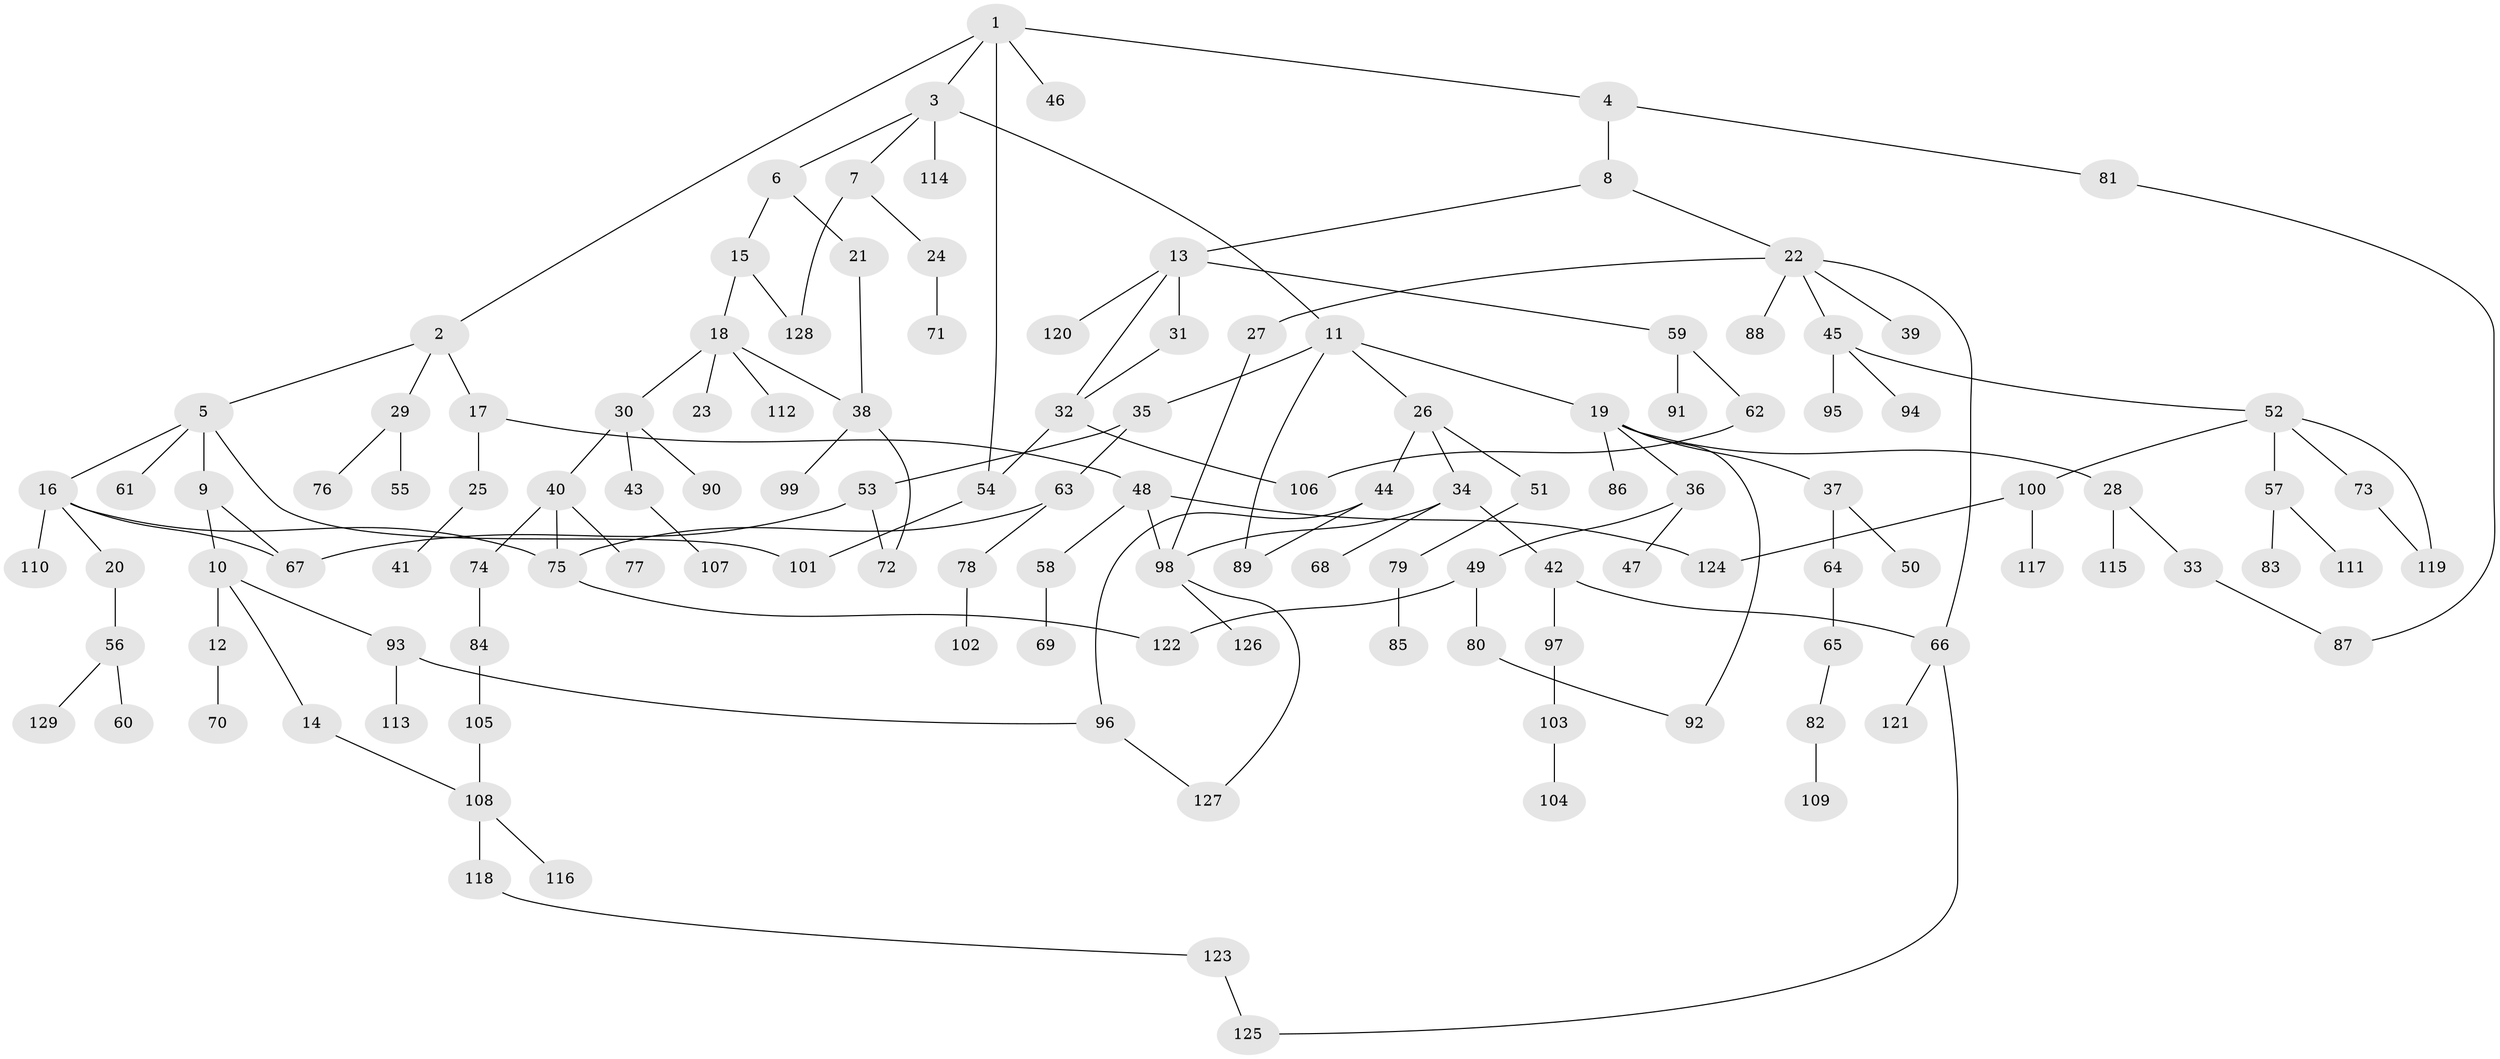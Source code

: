 // Generated by graph-tools (version 1.1) at 2025/13/03/09/25 04:13:28]
// undirected, 129 vertices, 152 edges
graph export_dot {
graph [start="1"]
  node [color=gray90,style=filled];
  1;
  2;
  3;
  4;
  5;
  6;
  7;
  8;
  9;
  10;
  11;
  12;
  13;
  14;
  15;
  16;
  17;
  18;
  19;
  20;
  21;
  22;
  23;
  24;
  25;
  26;
  27;
  28;
  29;
  30;
  31;
  32;
  33;
  34;
  35;
  36;
  37;
  38;
  39;
  40;
  41;
  42;
  43;
  44;
  45;
  46;
  47;
  48;
  49;
  50;
  51;
  52;
  53;
  54;
  55;
  56;
  57;
  58;
  59;
  60;
  61;
  62;
  63;
  64;
  65;
  66;
  67;
  68;
  69;
  70;
  71;
  72;
  73;
  74;
  75;
  76;
  77;
  78;
  79;
  80;
  81;
  82;
  83;
  84;
  85;
  86;
  87;
  88;
  89;
  90;
  91;
  92;
  93;
  94;
  95;
  96;
  97;
  98;
  99;
  100;
  101;
  102;
  103;
  104;
  105;
  106;
  107;
  108;
  109;
  110;
  111;
  112;
  113;
  114;
  115;
  116;
  117;
  118;
  119;
  120;
  121;
  122;
  123;
  124;
  125;
  126;
  127;
  128;
  129;
  1 -- 2;
  1 -- 3;
  1 -- 4;
  1 -- 46;
  1 -- 54;
  2 -- 5;
  2 -- 17;
  2 -- 29;
  3 -- 6;
  3 -- 7;
  3 -- 11;
  3 -- 114;
  4 -- 8;
  4 -- 81;
  5 -- 9;
  5 -- 16;
  5 -- 61;
  5 -- 101;
  6 -- 15;
  6 -- 21;
  7 -- 24;
  7 -- 128;
  8 -- 13;
  8 -- 22;
  9 -- 10;
  9 -- 67;
  10 -- 12;
  10 -- 14;
  10 -- 93;
  11 -- 19;
  11 -- 26;
  11 -- 35;
  11 -- 89;
  12 -- 70;
  13 -- 31;
  13 -- 32;
  13 -- 59;
  13 -- 120;
  14 -- 108;
  15 -- 18;
  15 -- 128;
  16 -- 20;
  16 -- 67;
  16 -- 75;
  16 -- 110;
  17 -- 25;
  17 -- 48;
  18 -- 23;
  18 -- 30;
  18 -- 38;
  18 -- 112;
  19 -- 28;
  19 -- 36;
  19 -- 37;
  19 -- 86;
  19 -- 92;
  20 -- 56;
  21 -- 38;
  22 -- 27;
  22 -- 39;
  22 -- 45;
  22 -- 66;
  22 -- 88;
  24 -- 71;
  25 -- 41;
  26 -- 34;
  26 -- 44;
  26 -- 51;
  27 -- 98;
  28 -- 33;
  28 -- 115;
  29 -- 55;
  29 -- 76;
  30 -- 40;
  30 -- 43;
  30 -- 90;
  31 -- 32;
  32 -- 106;
  32 -- 54;
  33 -- 87;
  34 -- 42;
  34 -- 68;
  34 -- 98;
  35 -- 53;
  35 -- 63;
  36 -- 47;
  36 -- 49;
  37 -- 50;
  37 -- 64;
  38 -- 99;
  38 -- 72;
  40 -- 74;
  40 -- 77;
  40 -- 75;
  42 -- 97;
  42 -- 66;
  43 -- 107;
  44 -- 89;
  44 -- 96;
  45 -- 52;
  45 -- 94;
  45 -- 95;
  48 -- 58;
  48 -- 124;
  48 -- 98;
  49 -- 80;
  49 -- 122;
  51 -- 79;
  52 -- 57;
  52 -- 73;
  52 -- 100;
  52 -- 119;
  53 -- 72;
  53 -- 67;
  54 -- 101;
  56 -- 60;
  56 -- 129;
  57 -- 83;
  57 -- 111;
  58 -- 69;
  59 -- 62;
  59 -- 91;
  62 -- 106;
  63 -- 78;
  63 -- 75;
  64 -- 65;
  65 -- 82;
  66 -- 121;
  66 -- 125;
  73 -- 119;
  74 -- 84;
  75 -- 122;
  78 -- 102;
  79 -- 85;
  80 -- 92;
  81 -- 87;
  82 -- 109;
  84 -- 105;
  93 -- 113;
  93 -- 96;
  96 -- 127;
  97 -- 103;
  98 -- 126;
  98 -- 127;
  100 -- 117;
  100 -- 124;
  103 -- 104;
  105 -- 108;
  108 -- 116;
  108 -- 118;
  118 -- 123;
  123 -- 125;
}
